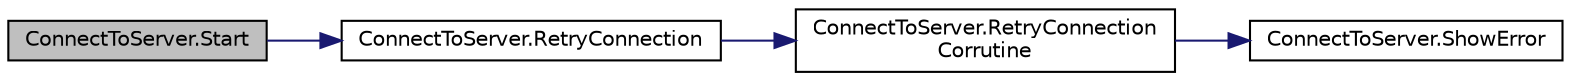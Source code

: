 digraph "ConnectToServer.Start"
{
 // INTERACTIVE_SVG=YES
 // LATEX_PDF_SIZE
  edge [fontname="Helvetica",fontsize="10",labelfontname="Helvetica",labelfontsize="10"];
  node [fontname="Helvetica",fontsize="10",shape=record];
  rankdir="LR";
  Node1 [label="ConnectToServer.Start",height=0.2,width=0.4,color="black", fillcolor="grey75", style="filled", fontcolor="black",tooltip=" "];
  Node1 -> Node2 [color="midnightblue",fontsize="10",style="solid",fontname="Helvetica"];
  Node2 [label="ConnectToServer.RetryConnection",height=0.2,width=0.4,color="black", fillcolor="white", style="filled",URL="$class_connect_to_server.html#a23793971a306b7523ca6dc028f4746ca",tooltip=" "];
  Node2 -> Node3 [color="midnightblue",fontsize="10",style="solid",fontname="Helvetica"];
  Node3 [label="ConnectToServer.RetryConnection\lCorrutine",height=0.2,width=0.4,color="black", fillcolor="white", style="filled",URL="$class_connect_to_server.html#af54d350629abc28677d474dda9fbd6a0",tooltip=" "];
  Node3 -> Node4 [color="midnightblue",fontsize="10",style="solid",fontname="Helvetica"];
  Node4 [label="ConnectToServer.ShowError",height=0.2,width=0.4,color="black", fillcolor="white", style="filled",URL="$class_connect_to_server.html#a2ca5fc3ab94cacd35c3cc2b641e1b463",tooltip=" "];
}
